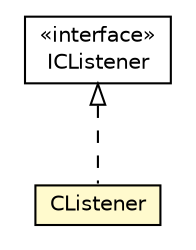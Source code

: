#!/usr/local/bin/dot
#
# Class diagram 
# Generated by UMLGraph version R5_6-24-gf6e263 (http://www.umlgraph.org/)
#

digraph G {
	edge [fontname="Helvetica",fontsize=10,labelfontname="Helvetica",labelfontsize=10];
	node [fontname="Helvetica",fontsize=10,shape=plaintext];
	nodesep=0.25;
	ranksep=0.5;
	// org.universAAL.support.utils.ICListener
	c6935519 [label=<<table title="org.universAAL.support.utils.ICListener" border="0" cellborder="1" cellspacing="0" cellpadding="2" port="p" href="../../../support/utils/ICListener.html">
		<tr><td><table border="0" cellspacing="0" cellpadding="1">
<tr><td align="center" balign="center"> &#171;interface&#187; </td></tr>
<tr><td align="center" balign="center"> ICListener </td></tr>
		</table></td></tr>
		</table>>, URL="../../../support/utils/ICListener.html", fontname="Helvetica", fontcolor="black", fontsize=10.0];
	// org.universAAL.ri.api.manager.RemoteUAAL.CListener
	c6936804 [label=<<table title="org.universAAL.ri.api.manager.RemoteUAAL.CListener" border="0" cellborder="1" cellspacing="0" cellpadding="2" port="p" bgcolor="lemonChiffon" href="./RemoteUAAL.CListener.html">
		<tr><td><table border="0" cellspacing="0" cellpadding="1">
<tr><td align="center" balign="center"> CListener </td></tr>
		</table></td></tr>
		</table>>, URL="./RemoteUAAL.CListener.html", fontname="Helvetica", fontcolor="black", fontsize=10.0];
	//org.universAAL.ri.api.manager.RemoteUAAL.CListener implements org.universAAL.support.utils.ICListener
	c6935519:p -> c6936804:p [dir=back,arrowtail=empty,style=dashed];
}

